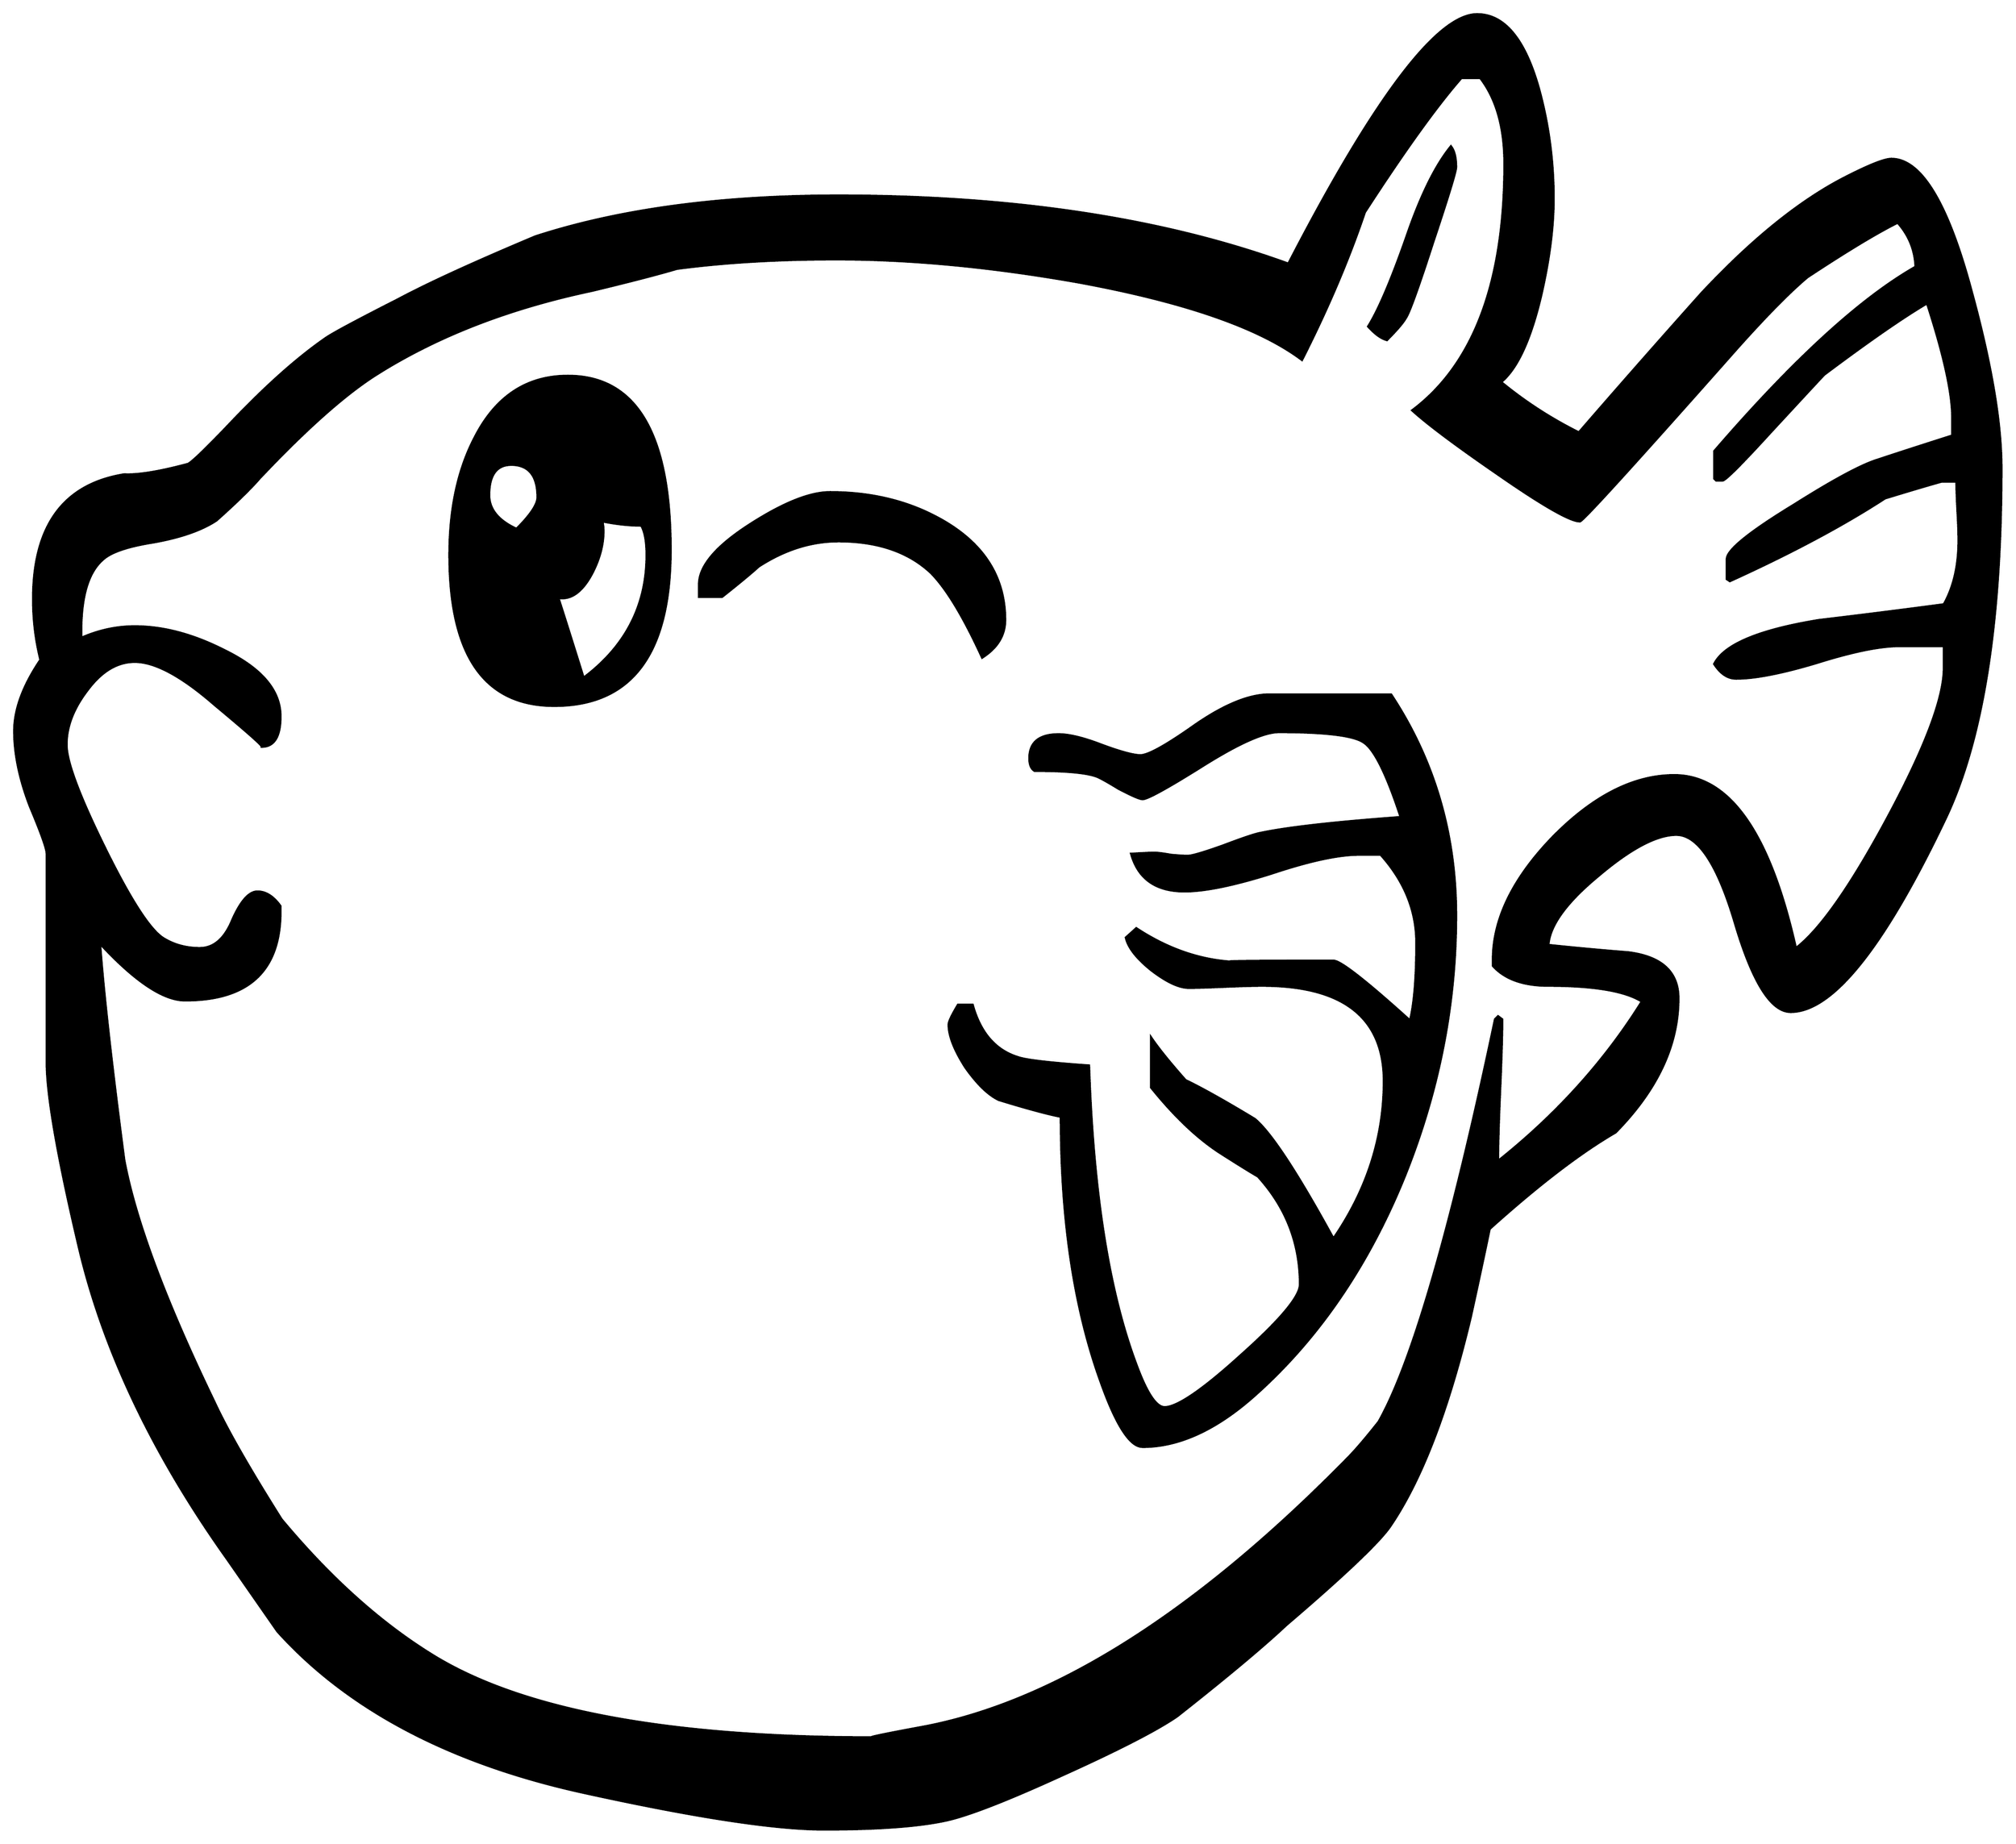 


\begin{tikzpicture}[y=0.80pt, x=0.80pt, yscale=-1.0, xscale=1.0, inner sep=0pt, outer sep=0pt]
\begin{scope}[shift={(100.0,1752.0)},nonzero rule]
  \path[draw=.,fill=.,line width=1.600pt] (1977.0,-1061.0) ..
    controls (1977.0,-913.0) and (1959.333,-801.667) ..
    (1924.0,-727.0) .. controls (1865.333,-603.667) and
    (1816.0,-542.0) .. (1776.0,-542.0) .. controls
    (1757.333,-542.0) and (1739.667,-570.0) .. (1723.0,-626.0) ..
    controls (1706.333,-682.667) and (1687.667,-711.0) ..
    (1667.0,-711.0) .. controls (1648.333,-711.0) and
    (1623.667,-698.0) .. (1593.0,-672.0) .. controls
    (1562.333,-646.667) and (1546.333,-624.667) .. (1545.0,-606.0) ..
    controls (1570.333,-603.333) and (1595.667,-601.0) ..
    (1621.0,-599.0) .. controls (1653.0,-595.0) and
    (1669.0,-580.333) .. (1669.0,-555.0) .. controls
    (1669.0,-510.333) and (1649.0,-467.667) .. (1609.0,-427.0) ..
    controls (1575.667,-407.667) and (1535.667,-377.0) ..
    (1489.0,-335.0) .. controls (1484.333,-312.333) and
    (1478.333,-284.333) .. (1471.0,-251.0) .. controls
    (1449.667,-161.667) and (1424.0,-95.0) .. (1394.0,-51.0) ..
    controls (1383.333,-35.667) and (1350.333,-4.333) .. (1295.0,43.0)
    .. controls (1273.0,63.667) and (1238.333,92.667) ..
    (1191.0,130.0) .. controls (1171.667,143.333) and (1134.667,162.333)
    .. (1080.0,187.0) .. controls (1026.0,211.667) and
    (988.667,226.0) .. (968.0,230.0) .. controls (942.0,235.333) and
    (904.0,238.0) .. (854.0,238.0) .. controls (807.333,238.0) and
    (731.0,226.333) .. (625.0,203.0) .. controls (497.667,175.0) and
    (400.333,123.667) .. (333.0,49.0) .. controls (322.333,33.667) and
    (306.333,10.667) .. (285.0,-20.0) .. controls (214.333,-119.333) and
    (167.333,-218.0) .. (144.0,-316.0) .. controls (123.333,-403.333)
    and (113.0,-462.667) .. (113.0,-494.0) -- (113.0,-693.0) ..
    controls (113.0,-697.667) and (107.667,-712.667) .. (97.0,-738.0)
    .. controls (87.0,-764.0) and (82.0,-788.0) .. (82.0,-810.0)
    .. controls (82.0,-830.667) and (90.333,-853.333) ..
    (107.0,-878.0) .. controls (102.333,-896.667) and (100.0,-916.0)
    .. (100.0,-936.0) .. controls (100.0,-1006.0) and
    (129.0,-1045.667) .. (187.0,-1055.0) .. controls
    (200.333,-1054.333) and (220.667,-1057.667) .. (248.0,-1065.0) ..
    controls (252.667,-1067.667) and (267.333,-1082.0) ..
    (292.0,-1108.0) .. controls (324.0,-1141.333) and
    (353.0,-1167.0) .. (379.0,-1185.0) .. controls
    (385.667,-1189.667) and (408.667,-1202.0) .. (448.0,-1222.0) ..
    controls (476.667,-1237.333) and (520.333,-1257.333) ..
    (579.0,-1282.0) .. controls (659.0,-1308.0) and
    (755.333,-1321.0) .. (868.0,-1321.0) .. controls
    (1034.667,-1321.0) and (1177.667,-1299.333) .. (1297.0,-1256.0) ..
    controls (1379.0,-1414.667) and (1439.0,-1494.0) ..
    (1477.0,-1494.0) .. controls (1503.0,-1494.0) and
    (1522.667,-1470.333) .. (1536.0,-1423.0) .. controls
    (1545.333,-1389.0) and (1550.0,-1354.0) .. (1550.0,-1318.0) ..
    controls (1550.0,-1290.667) and (1546.0,-1259.667) ..
    (1538.0,-1225.0) .. controls (1528.0,-1183.0) and
    (1515.333,-1155.667) .. (1500.0,-1143.0) .. controls
    (1522.667,-1124.333) and (1547.333,-1108.333) .. (1574.0,-1095.0) ..
    controls (1612.667,-1139.667) and (1651.667,-1184.0) ..
    (1691.0,-1228.0) .. controls (1739.0,-1279.333) and
    (1784.333,-1316.0) .. (1827.0,-1338.0) .. controls
    (1850.333,-1350.0) and (1865.333,-1356.0) .. (1872.0,-1356.0) ..
    controls (1900.667,-1356.0) and (1926.333,-1313.333) ..
    (1949.0,-1228.0) .. controls (1967.667,-1159.333) and
    (1977.0,-1103.667) .. (1977.0,-1061.0) -- cycle(1936.0,-992.0)
    .. controls (1936.0,-998.667) and (1935.667,-1008.0) ..
    (1935.0,-1020.0) .. controls (1934.333,-1032.667) and
    (1934.0,-1042.0) .. (1934.0,-1048.0) -- (1920.0,-1048.0) ..
    controls (1908.0,-1044.667) and (1890.0,-1039.333) ..
    (1866.0,-1032.0) .. controls (1826.0,-1006.0) and
    (1776.667,-979.667) .. (1718.0,-953.0) -- (1715.0,-955.0) --
    (1715.0,-974.0) .. controls (1715.0,-982.667) and
    (1736.333,-1000.0) .. (1779.0,-1026.0) .. controls
    (1817.0,-1050.0) and (1843.667,-1064.333) .. (1859.0,-1069.0) ..
    controls (1875.0,-1074.333) and (1898.667,-1082.0) ..
    (1930.0,-1092.0) -- (1930.0,-1109.0) .. controls
    (1930.0,-1132.333) and (1922.0,-1168.667) .. (1906.0,-1218.0) ..
    controls (1883.333,-1204.667) and (1850.667,-1182.0) ..
    (1808.0,-1150.0) .. controls (1806.667,-1148.667) and
    (1789.667,-1130.333) .. (1757.0,-1095.0) .. controls
    (1729.0,-1064.333) and (1713.667,-1049.0) .. (1711.0,-1049.0) --
    (1705.0,-1049.0) -- (1703.0,-1051.0) -- (1703.0,-1077.0) ..
    controls (1778.333,-1164.333) and (1842.333,-1223.0) ..
    (1895.0,-1253.0) .. controls (1894.333,-1269.0) and
    (1888.667,-1283.0) .. (1878.0,-1295.0) .. controls
    (1858.0,-1285.0) and (1829.333,-1267.667) .. (1792.0,-1243.0) ..
    controls (1775.333,-1229.0) and (1753.0,-1206.333) ..
    (1725.0,-1175.0) .. controls (1627.667,-1065.0) and
    (1577.667,-1010.0) .. (1575.0,-1010.0) .. controls
    (1565.667,-1010.0) and (1539.0,-1025.333) .. (1495.0,-1056.0) ..
    controls (1456.333,-1082.667) and (1429.667,-1102.667) ..
    (1415.0,-1116.0) .. controls (1473.667,-1160.0) and
    (1503.0,-1238.333) .. (1503.0,-1351.0) .. controls
    (1503.0,-1385.667) and (1495.333,-1413.0) .. (1480.0,-1433.0) --
    (1462.0,-1433.0) .. controls (1438.667,-1406.333) and
    (1408.0,-1363.667) .. (1370.0,-1305.0) .. controls
    (1354.667,-1259.667) and (1334.667,-1212.667) .. (1310.0,-1164.0) ..
    controls (1269.333,-1194.667) and (1198.333,-1219.333) ..
    (1097.0,-1238.0) .. controls (1014.333,-1252.667) and
    (937.333,-1260.0) .. (866.0,-1260.0) .. controls
    (810.0,-1260.0) and (759.333,-1257.0) .. (714.0,-1251.0) ..
    controls (696.0,-1245.667) and (669.0,-1238.667) ..
    (633.0,-1230.0) .. controls (554.333,-1213.333) and
    (486.333,-1187.0) .. (429.0,-1151.0) .. controls
    (399.0,-1132.333) and (361.333,-1099.0) .. (316.0,-1051.0) ..
    controls (307.333,-1041.0) and (293.667,-1027.667) ..
    (275.0,-1011.0) .. controls (261.0,-1001.667) and
    (241.0,-994.667) .. (215.0,-990.0) .. controls (189.667,-986.0)
    and (173.333,-980.333) .. (166.0,-973.0) .. controls
    (152.667,-961.0) and (146.0,-938.333) .. (146.0,-905.0) --
    (146.0,-899.0) .. controls (162.667,-906.333) and (179.667,-910.0)
    .. (197.0,-910.0) .. controls (224.333,-910.0) and
    (253.0,-902.333) .. (283.0,-887.0) .. controls (318.333,-869.667)
    and (336.0,-848.667) .. (336.0,-824.0) .. controls
    (336.0,-804.667) and (330.0,-795.0) .. (318.0,-795.0) ..
    controls (320.0,-795.0) and (305.0,-808.333) .. (273.0,-835.0)
    .. controls (241.667,-862.333) and (216.333,-876.0) ..
    (197.0,-876.0) .. controls (180.333,-876.0) and (165.333,-867.0)
    .. (152.0,-849.0) .. controls (138.667,-831.667) and
    (132.0,-814.333) .. (132.0,-797.0) .. controls (132.0,-781.0)
    and (144.333,-748.0) .. (169.0,-698.0) .. controls
    (193.667,-648.0) and (212.333,-619.333) .. (225.0,-612.0) ..
    controls (235.0,-606.0) and (246.333,-603.0) .. (259.0,-603.0)
    .. controls (272.333,-603.0) and (282.667,-612.0) ..
    (290.0,-630.0) .. controls (298.0,-648.0) and (306.0,-657.0)
    .. (314.0,-657.0) .. controls (322.0,-657.0) and
    (329.333,-652.333) .. (336.0,-643.0) -- (336.0,-638.0) ..
    controls (336.0,-581.333) and (305.667,-553.0) .. (245.0,-553.0)
    .. controls (224.333,-553.0) and (197.333,-571.0) ..
    (164.0,-607.0) .. controls (167.333,-561.0) and (175.0,-492.333)
    .. (187.0,-401.0) .. controls (197.667,-343.667) and
    (226.333,-266.667) .. (273.0,-170.0) .. controls (285.0,-144.0)
    and (306.333,-106.667) .. (337.0,-58.0) .. controls (383.667,-2.0)
    and (432.0,41.333) .. (482.0,72.0) .. controls (566.667,124.0)
    and (706.0,150.0) .. (900.0,150.0) .. controls (896.0,150.0)
    and (912.0,146.667) .. (948.0,140.0) .. controls
    (1073.333,116.667) and (1208.333,31.333) .. (1353.0,-116.0) ..
    controls (1360.333,-123.333) and (1370.333,-135.0) ..
    (1383.0,-151.0) .. controls (1415.0,-207.667) and
    (1452.0,-335.667) .. (1494.0,-535.0) -- (1497.0,-538.0) --
    (1501.0,-535.0) .. controls (1501.0,-521.0) and
    (1500.333,-498.667) .. (1499.0,-468.0) .. controls
    (1497.667,-437.333) and (1497.0,-414.667) .. (1497.0,-400.0) ..
    controls (1553.0,-444.667) and (1598.667,-495.333) ..
    (1634.0,-552.0) .. controls (1618.0,-562.0) and
    (1588.333,-567.0) .. (1545.0,-567.0) .. controls
    (1521.0,-567.0) and (1503.333,-573.333) .. (1492.0,-586.0) --
    (1492.0,-592.0) .. controls (1492.0,-630.667) and
    (1511.0,-669.667) .. (1549.0,-709.0) .. controls
    (1587.667,-748.333) and (1626.333,-768.0) .. (1665.0,-768.0) ..
    controls (1717.667,-768.0) and (1756.333,-713.0) ..
    (1781.0,-603.0) .. controls (1804.333,-621.0) and
    (1833.667,-663.0) .. (1869.0,-729.0) .. controls
    (1904.333,-795.0) and (1922.0,-842.0) .. (1922.0,-870.0) --
    (1922.0,-891.0) -- (1879.0,-891.0) .. controls
    (1861.0,-891.0) and (1835.0,-885.667) .. (1801.0,-875.0) ..
    controls (1767.667,-865.0) and (1742.0,-860.0) ..
    (1724.0,-860.0) .. controls (1716.0,-860.0) and
    (1709.0,-864.667) .. (1703.0,-874.0) .. controls
    (1712.333,-892.667) and (1745.667,-906.667) .. (1803.0,-916.0) ..
    controls (1842.333,-920.667) and (1882.0,-925.667) ..
    (1922.0,-931.0) .. controls (1931.333,-947.667) and
    (1936.0,-968.0) .. (1936.0,-992.0) -- cycle(1457.0,-1348.0)
    .. controls (1457.0,-1344.0) and (1449.667,-1320.0) ..
    (1435.0,-1276.0) .. controls (1421.0,-1232.667) and
    (1412.333,-1208.667) .. (1409.0,-1204.0) .. controls
    (1406.333,-1199.333) and (1400.333,-1192.333) .. (1391.0,-1183.0) ..
    controls (1385.667,-1184.333) and (1379.667,-1188.667) ..
    (1373.0,-1196.0) .. controls (1383.0,-1212.0) and
    (1395.333,-1241.0) .. (1410.0,-1283.0) .. controls
    (1423.333,-1321.667) and (1437.333,-1350.0) .. (1452.0,-1368.0) ..
    controls (1455.333,-1364.0) and (1457.0,-1357.333) ..
    (1457.0,-1348.0) -- cycle(1027.0,-916.0) .. controls
    (1027.0,-901.333) and (1019.667,-889.333) .. (1005.0,-880.0) ..
    controls (987.0,-919.333) and (970.667,-946.333) .. (956.0,-961.0)
    .. controls (934.667,-981.0) and (905.333,-991.0) ..
    (868.0,-991.0) .. controls (842.0,-991.0) and (816.667,-983.0)
    .. (792.0,-967.0) .. controls (784.667,-960.333) and
    (773.0,-950.667) .. (757.0,-938.0) -- (735.0,-938.0) --
    (735.0,-950.0) .. controls (735.0,-967.333) and (751.0,-986.333)
    .. (783.0,-1007.0) .. controls (815.0,-1027.667) and
    (840.667,-1038.0) .. (860.0,-1038.0) .. controls
    (902.0,-1038.0) and (939.0,-1028.333) .. (971.0,-1009.0) ..
    controls (1008.333,-986.333) and (1027.0,-955.333) ..
    (1027.0,-916.0) -- cycle(1457.0,-634.0) .. controls
    (1457.0,-549.333) and (1440.667,-466.333) .. (1408.0,-385.0) ..
    controls (1373.333,-299.667) and (1325.667,-230.0) ..
    (1265.0,-176.0) .. controls (1228.333,-143.333) and
    (1192.667,-127.0) .. (1158.0,-127.0) .. controls
    (1146.0,-127.0) and (1132.667,-147.667) .. (1118.0,-189.0) ..
    controls (1092.667,-259.0) and (1080.0,-343.333) ..
    (1080.0,-442.0) .. controls (1066.667,-444.667) and
    (1047.0,-450.0) .. (1021.0,-458.0) .. controls
    (1011.0,-462.667) and (1000.333,-473.0) .. (989.0,-489.0) ..
    controls (978.333,-505.667) and (973.0,-519.333) .. (973.0,-530.0)
    .. controls (973.0,-532.667) and (976.0,-539.0) ..
    (982.0,-549.0) -- (996.0,-549.0) .. controls (1003.333,-522.333)
    and (1017.667,-505.667) .. (1039.0,-499.0) .. controls
    (1046.333,-496.333) and (1069.0,-493.667) .. (1107.0,-491.0) ..
    controls (1111.0,-370.333) and (1126.0,-275.333) ..
    (1152.0,-206.0) .. controls (1162.0,-178.667) and
    (1171.0,-165.0) .. (1179.0,-165.0) .. controls
    (1191.0,-165.0) and (1215.333,-181.667) .. (1252.0,-215.0) ..
    controls (1289.333,-248.333) and (1308.0,-270.667) ..
    (1308.0,-282.0) .. controls (1308.0,-321.333) and
    (1294.667,-355.667) .. (1268.0,-385.0) .. controls
    (1260.0,-389.667) and (1247.667,-397.333) .. (1231.0,-408.0) ..
    controls (1209.667,-422.0) and (1188.0,-442.667) ..
    (1166.0,-470.0) -- (1166.0,-518.0) .. controls
    (1172.667,-508.0) and (1183.667,-494.333) .. (1199.0,-477.0) ..
    controls (1214.333,-469.667) and (1236.333,-457.333) ..
    (1265.0,-440.0) .. controls (1280.333,-427.333) and
    (1305.333,-389.333) .. (1340.0,-326.0) .. controls
    (1372.0,-372.667) and (1388.0,-422.667) .. (1388.0,-476.0) ..
    controls (1388.0,-536.667) and (1349.333,-567.0) ..
    (1272.0,-567.0) .. controls (1264.0,-567.0) and
    (1252.0,-566.667) .. (1236.0,-566.0) .. controls
    (1220.667,-565.333) and (1209.333,-565.0) .. (1202.0,-565.0) ..
    controls (1192.667,-565.0) and (1180.667,-570.667) ..
    (1166.0,-582.0) .. controls (1152.0,-593.333) and
    (1144.0,-603.667) .. (1142.0,-613.0) -- (1152.0,-622.0) ..
    controls (1181.333,-602.667) and (1211.667,-592.0) ..
    (1243.0,-590.0) .. controls (1232.333,-590.667) and
    (1264.667,-591.0) .. (1340.0,-591.0) .. controls
    (1346.667,-591.0) and (1371.0,-572.0) .. (1413.0,-534.0) ..
    controls (1417.0,-550.667) and (1419.0,-575.333) ..
    (1419.0,-608.0) .. controls (1419.0,-638.667) and
    (1407.667,-666.667) .. (1385.0,-692.0) -- (1364.0,-692.0) ..
    controls (1344.667,-692.0) and (1317.0,-686.0) ..
    (1281.0,-674.0) .. controls (1245.0,-662.667) and
    (1217.333,-657.0) .. (1198.0,-657.0) .. controls
    (1170.667,-657.0) and (1153.667,-669.0) .. (1147.0,-693.0) ..
    controls (1159.0,-693.667) and (1166.333,-694.0) ..
    (1169.0,-694.0) .. controls (1172.333,-694.0) and
    (1177.667,-693.333) .. (1185.0,-692.0) .. controls
    (1192.333,-691.333) and (1197.667,-691.0) .. (1201.0,-691.0) ..
    controls (1205.0,-691.0) and (1216.333,-694.333) ..
    (1235.0,-701.0) .. controls (1254.333,-708.333) and
    (1266.333,-712.333) .. (1271.0,-713.0) .. controls
    (1296.333,-718.333) and (1340.667,-723.333) .. (1404.0,-728.0) ..
    controls (1390.667,-768.667) and (1379.0,-792.333) ..
    (1369.0,-799.0) .. controls (1359.667,-805.667) and
    (1332.667,-809.0) .. (1288.0,-809.0) .. controls
    (1274.0,-809.0) and (1250.0,-798.333) .. (1216.0,-777.0) ..
    controls (1182.0,-755.667) and (1162.667,-745.0) ..
    (1158.0,-745.0) .. controls (1155.333,-745.0) and
    (1147.667,-748.333) .. (1135.0,-755.0) .. controls
    (1123.0,-762.333) and (1115.667,-766.333) .. (1113.0,-767.0) ..
    controls (1103.0,-770.333) and (1083.667,-772.0) ..
    (1055.0,-772.0) .. controls (1051.667,-774.0) and
    (1050.0,-778.0) .. (1050.0,-784.0) .. controls
    (1050.0,-799.333) and (1059.333,-807.0) .. (1078.0,-807.0) ..
    controls (1088.0,-807.0) and (1101.667,-803.667) ..
    (1119.0,-797.0) .. controls (1137.0,-790.333) and
    (1149.333,-787.0) .. (1156.0,-787.0) .. controls
    (1163.333,-787.0) and (1180.667,-796.667) .. (1208.0,-816.0) ..
    controls (1236.0,-835.333) and (1259.667,-845.0) ..
    (1279.0,-845.0) -- (1395.0,-845.0) .. controls
    (1436.333,-782.333) and (1457.0,-712.0) .. (1457.0,-634.0) --
    cycle(708.0,-983.0) .. controls (708.0,-883.667) and
    (671.0,-834.0) .. (597.0,-834.0) .. controls (530.333,-834.0)
    and (497.0,-882.0) .. (497.0,-978.0) .. controls
    (497.0,-1022.0) and (505.0,-1059.333) .. (521.0,-1090.0) ..
    controls (541.0,-1129.333) and (570.667,-1149.0) ..
    (610.0,-1149.0) .. controls (675.333,-1149.0) and
    (708.0,-1093.667) .. (708.0,-983.0) -- cycle(581.0,-1033.0) ..
    controls (581.0,-1053.667) and (572.667,-1064.0) ..
    (556.0,-1064.0) .. controls (542.0,-1064.0) and
    (535.0,-1054.333) .. (535.0,-1035.0) .. controls
    (535.0,-1021.667) and (543.667,-1011.0) .. (561.0,-1003.0) ..
    controls (574.333,-1016.333) and (581.0,-1026.333) ..
    (581.0,-1033.0) -- cycle(685.0,-978.0) .. controls
    (685.0,-990.667) and (683.333,-1000.0) .. (680.0,-1006.0) ..
    controls (668.667,-1006.0) and (656.333,-1007.333) ..
    (643.0,-1010.0) .. controls (643.667,-1006.667) and
    (644.0,-1003.667) .. (644.0,-1001.0) .. controls
    (644.0,-987.667) and (640.333,-974.0) .. (633.0,-960.0) ..
    controls (623.667,-942.667) and (613.0,-935.0) .. (601.0,-937.0)
    .. controls (603.667,-929.0) and (611.667,-903.667) ..
    (625.0,-861.0) .. controls (665.0,-891.0) and (685.0,-930.0)
    .. (685.0,-978.0) -- cycle;
\end{scope}

\end{tikzpicture}

